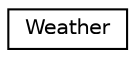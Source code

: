 digraph "Graphical Class Hierarchy"
{
 // LATEX_PDF_SIZE
  edge [fontname="Helvetica",fontsize="10",labelfontname="Helvetica",labelfontsize="10"];
  node [fontname="Helvetica",fontsize="10",shape=record];
  rankdir="LR";
  Node0 [label="Weather",height=0.2,width=0.4,color="black", fillcolor="white", style="filled",URL="$classWeather.html",tooltip=" "];
}
